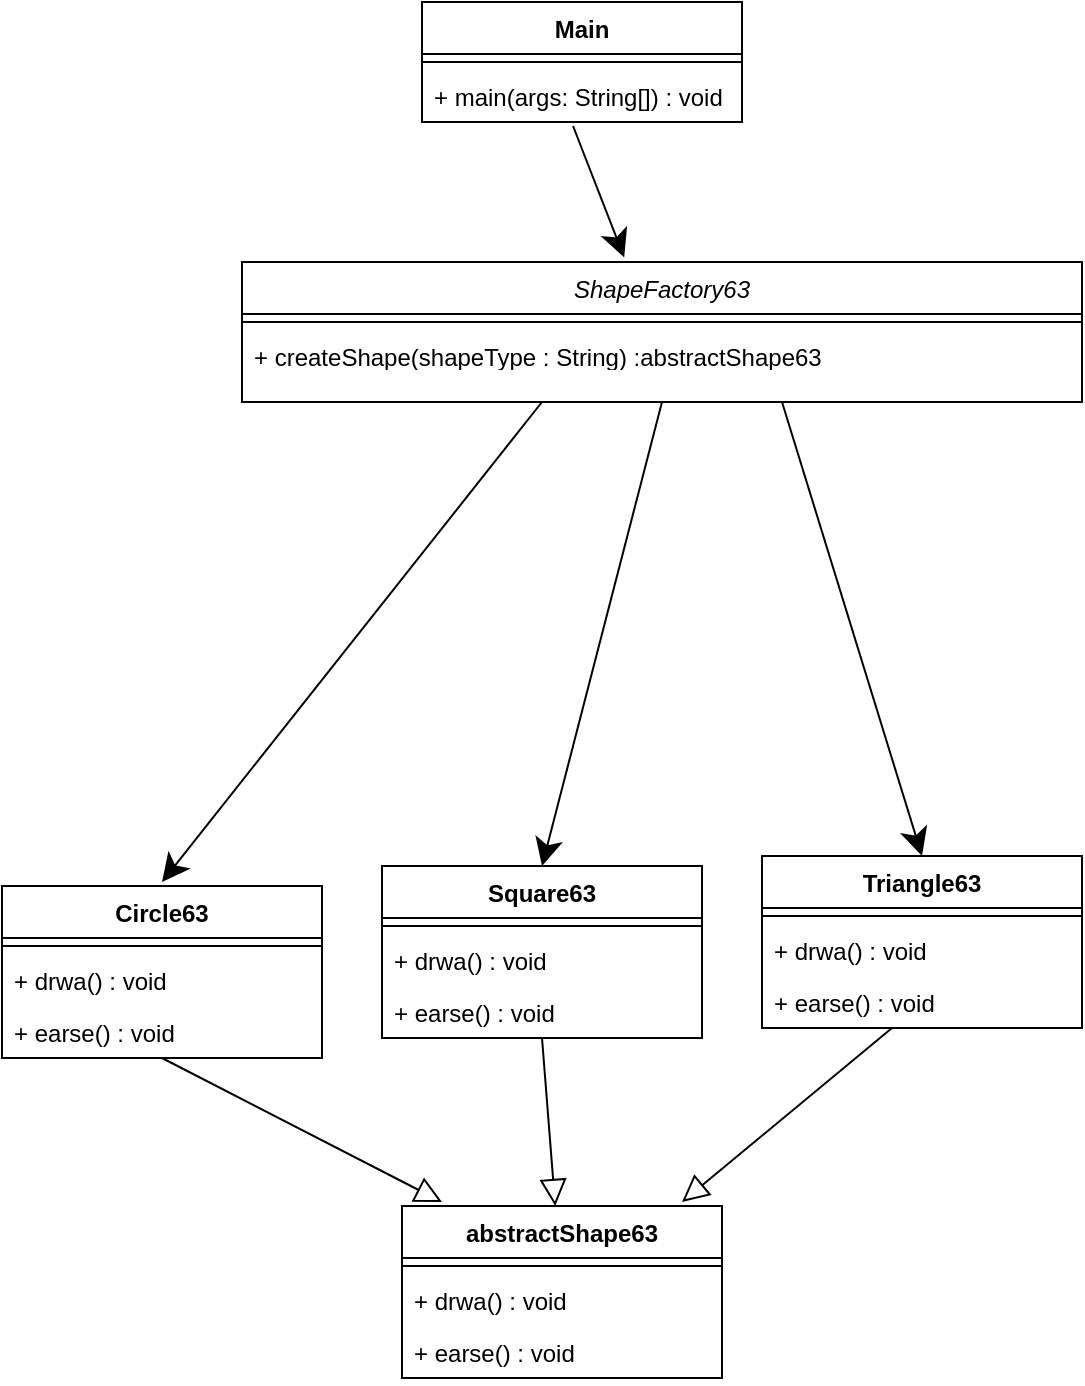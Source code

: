 <mxfile version="22.0.4" type="github">
  <diagram id="C5RBs43oDa-KdzZeNtuy" name="Page-1">
    <mxGraphModel dx="1426" dy="1920" grid="1" gridSize="10" guides="1" tooltips="1" connect="1" arrows="1" fold="1" page="1" pageScale="1" pageWidth="827" pageHeight="1169" math="0" shadow="0">
      <root>
        <mxCell id="WIyWlLk6GJQsqaUBKTNV-0" />
        <mxCell id="WIyWlLk6GJQsqaUBKTNV-1" parent="WIyWlLk6GJQsqaUBKTNV-0" />
        <mxCell id="zkfFHV4jXpPFQw0GAbJ--0" value="ShapeFactory63" style="swimlane;fontStyle=2;align=center;verticalAlign=top;childLayout=stackLayout;horizontal=1;startSize=26;horizontalStack=0;resizeParent=1;resizeLast=0;collapsible=1;marginBottom=0;rounded=0;shadow=0;strokeWidth=1;" parent="WIyWlLk6GJQsqaUBKTNV-1" vertex="1">
          <mxGeometry x="290" y="70" width="420" height="70" as="geometry">
            <mxRectangle x="230" y="140" width="160" height="26" as="alternateBounds" />
          </mxGeometry>
        </mxCell>
        <mxCell id="zkfFHV4jXpPFQw0GAbJ--4" value="" style="line;html=1;strokeWidth=1;align=left;verticalAlign=middle;spacingTop=-1;spacingLeft=3;spacingRight=3;rotatable=0;labelPosition=right;points=[];portConstraint=eastwest;" parent="zkfFHV4jXpPFQw0GAbJ--0" vertex="1">
          <mxGeometry y="26" width="420" height="8" as="geometry" />
        </mxCell>
        <mxCell id="zkfFHV4jXpPFQw0GAbJ--5" value="+ createShape(shapeType : String) :abstractShape63&#xa;Shape63" style="text;align=left;verticalAlign=top;spacingLeft=4;spacingRight=4;overflow=hidden;rotatable=0;points=[[0,0.5],[1,0.5]];portConstraint=eastwest;" parent="zkfFHV4jXpPFQw0GAbJ--0" vertex="1">
          <mxGeometry y="34" width="420" height="16" as="geometry" />
        </mxCell>
        <mxCell id="AALVpicyw3pdrmB-35He-4" value="Square63" style="swimlane;fontStyle=1;align=center;verticalAlign=top;childLayout=stackLayout;horizontal=1;startSize=26;horizontalStack=0;resizeParent=1;resizeParentMax=0;resizeLast=0;collapsible=1;marginBottom=0;whiteSpace=wrap;html=1;" vertex="1" parent="WIyWlLk6GJQsqaUBKTNV-1">
          <mxGeometry x="360" y="372" width="160" height="86" as="geometry" />
        </mxCell>
        <mxCell id="AALVpicyw3pdrmB-35He-6" value="" style="line;strokeWidth=1;fillColor=none;align=left;verticalAlign=middle;spacingTop=-1;spacingLeft=3;spacingRight=3;rotatable=0;labelPosition=right;points=[];portConstraint=eastwest;strokeColor=inherit;" vertex="1" parent="AALVpicyw3pdrmB-35He-4">
          <mxGeometry y="26" width="160" height="8" as="geometry" />
        </mxCell>
        <mxCell id="AALVpicyw3pdrmB-35He-7" value="+ drwa() : void" style="text;strokeColor=none;fillColor=none;align=left;verticalAlign=top;spacingLeft=4;spacingRight=4;overflow=hidden;rotatable=0;points=[[0,0.5],[1,0.5]];portConstraint=eastwest;whiteSpace=wrap;html=1;" vertex="1" parent="AALVpicyw3pdrmB-35He-4">
          <mxGeometry y="34" width="160" height="26" as="geometry" />
        </mxCell>
        <mxCell id="AALVpicyw3pdrmB-35He-8" value="+ earse() : void" style="text;strokeColor=none;fillColor=none;align=left;verticalAlign=top;spacingLeft=4;spacingRight=4;overflow=hidden;rotatable=0;points=[[0,0.5],[1,0.5]];portConstraint=eastwest;whiteSpace=wrap;html=1;" vertex="1" parent="AALVpicyw3pdrmB-35He-4">
          <mxGeometry y="60" width="160" height="26" as="geometry" />
        </mxCell>
        <mxCell id="AALVpicyw3pdrmB-35He-14" value="Triangle63" style="swimlane;fontStyle=1;align=center;verticalAlign=top;childLayout=stackLayout;horizontal=1;startSize=26;horizontalStack=0;resizeParent=1;resizeParentMax=0;resizeLast=0;collapsible=1;marginBottom=0;whiteSpace=wrap;html=1;" vertex="1" parent="WIyWlLk6GJQsqaUBKTNV-1">
          <mxGeometry x="550" y="367" width="160" height="86" as="geometry" />
        </mxCell>
        <mxCell id="AALVpicyw3pdrmB-35He-15" value="" style="line;strokeWidth=1;fillColor=none;align=left;verticalAlign=middle;spacingTop=-1;spacingLeft=3;spacingRight=3;rotatable=0;labelPosition=right;points=[];portConstraint=eastwest;strokeColor=inherit;" vertex="1" parent="AALVpicyw3pdrmB-35He-14">
          <mxGeometry y="26" width="160" height="8" as="geometry" />
        </mxCell>
        <mxCell id="AALVpicyw3pdrmB-35He-16" value="+ drwa() : void" style="text;strokeColor=none;fillColor=none;align=left;verticalAlign=top;spacingLeft=4;spacingRight=4;overflow=hidden;rotatable=0;points=[[0,0.5],[1,0.5]];portConstraint=eastwest;whiteSpace=wrap;html=1;" vertex="1" parent="AALVpicyw3pdrmB-35He-14">
          <mxGeometry y="34" width="160" height="26" as="geometry" />
        </mxCell>
        <mxCell id="AALVpicyw3pdrmB-35He-17" value="+ earse() : void" style="text;strokeColor=none;fillColor=none;align=left;verticalAlign=top;spacingLeft=4;spacingRight=4;overflow=hidden;rotatable=0;points=[[0,0.5],[1,0.5]];portConstraint=eastwest;whiteSpace=wrap;html=1;" vertex="1" parent="AALVpicyw3pdrmB-35He-14">
          <mxGeometry y="60" width="160" height="26" as="geometry" />
        </mxCell>
        <mxCell id="AALVpicyw3pdrmB-35He-18" value="Main" style="swimlane;fontStyle=1;align=center;verticalAlign=top;childLayout=stackLayout;horizontal=1;startSize=26;horizontalStack=0;resizeParent=1;resizeParentMax=0;resizeLast=0;collapsible=1;marginBottom=0;whiteSpace=wrap;html=1;" vertex="1" parent="WIyWlLk6GJQsqaUBKTNV-1">
          <mxGeometry x="380" y="-60" width="160" height="60" as="geometry" />
        </mxCell>
        <mxCell id="AALVpicyw3pdrmB-35He-20" value="" style="line;strokeWidth=1;fillColor=none;align=left;verticalAlign=middle;spacingTop=-1;spacingLeft=3;spacingRight=3;rotatable=0;labelPosition=right;points=[];portConstraint=eastwest;strokeColor=inherit;" vertex="1" parent="AALVpicyw3pdrmB-35He-18">
          <mxGeometry y="26" width="160" height="8" as="geometry" />
        </mxCell>
        <mxCell id="AALVpicyw3pdrmB-35He-21" value="+ main(args: String[]) : void" style="text;strokeColor=none;fillColor=none;align=left;verticalAlign=top;spacingLeft=4;spacingRight=4;overflow=hidden;rotatable=0;points=[[0,0.5],[1,0.5]];portConstraint=eastwest;whiteSpace=wrap;html=1;" vertex="1" parent="AALVpicyw3pdrmB-35He-18">
          <mxGeometry y="34" width="160" height="26" as="geometry" />
        </mxCell>
        <mxCell id="AALVpicyw3pdrmB-35He-22" value="" style="endArrow=classic;html=1;rounded=0;entryX=0.455;entryY=-0.033;entryDx=0;entryDy=0;entryPerimeter=0;exitX=0.472;exitY=1.077;exitDx=0;exitDy=0;exitPerimeter=0;endSize=11;" edge="1" parent="WIyWlLk6GJQsqaUBKTNV-1" source="AALVpicyw3pdrmB-35He-21" target="zkfFHV4jXpPFQw0GAbJ--0">
          <mxGeometry width="50" height="50" relative="1" as="geometry">
            <mxPoint x="410" y="430" as="sourcePoint" />
            <mxPoint x="460" y="380" as="targetPoint" />
          </mxGeometry>
        </mxCell>
        <mxCell id="AALVpicyw3pdrmB-35He-23" value="" style="endArrow=classic;html=1;rounded=0;entryX=0.5;entryY=0;entryDx=0;entryDy=0;endSize=11;" edge="1" parent="WIyWlLk6GJQsqaUBKTNV-1">
          <mxGeometry width="50" height="50" relative="1" as="geometry">
            <mxPoint x="440" y="140" as="sourcePoint" />
            <mxPoint x="250.0" y="380" as="targetPoint" />
          </mxGeometry>
        </mxCell>
        <mxCell id="AALVpicyw3pdrmB-35He-24" value="" style="endArrow=classic;html=1;rounded=0;entryX=0.5;entryY=0;entryDx=0;entryDy=0;exitX=0.5;exitY=1;exitDx=0;exitDy=0;endSize=11;" edge="1" parent="WIyWlLk6GJQsqaUBKTNV-1" source="zkfFHV4jXpPFQw0GAbJ--0" target="AALVpicyw3pdrmB-35He-4">
          <mxGeometry width="50" height="50" relative="1" as="geometry">
            <mxPoint x="490" y="150" as="sourcePoint" />
            <mxPoint x="260" y="390" as="targetPoint" />
          </mxGeometry>
        </mxCell>
        <mxCell id="AALVpicyw3pdrmB-35He-25" value="" style="endArrow=classic;html=1;rounded=0;entryX=0.5;entryY=0;entryDx=0;entryDy=0;endSize=11;" edge="1" parent="WIyWlLk6GJQsqaUBKTNV-1" target="AALVpicyw3pdrmB-35He-14">
          <mxGeometry width="50" height="50" relative="1" as="geometry">
            <mxPoint x="560" y="140" as="sourcePoint" />
            <mxPoint x="270" y="400" as="targetPoint" />
          </mxGeometry>
        </mxCell>
        <mxCell id="AALVpicyw3pdrmB-35He-27" value="Circle63" style="swimlane;fontStyle=1;align=center;verticalAlign=top;childLayout=stackLayout;horizontal=1;startSize=26;horizontalStack=0;resizeParent=1;resizeParentMax=0;resizeLast=0;collapsible=1;marginBottom=0;whiteSpace=wrap;html=1;" vertex="1" parent="WIyWlLk6GJQsqaUBKTNV-1">
          <mxGeometry x="170" y="382" width="160" height="86" as="geometry" />
        </mxCell>
        <mxCell id="AALVpicyw3pdrmB-35He-28" value="" style="line;strokeWidth=1;fillColor=none;align=left;verticalAlign=middle;spacingTop=-1;spacingLeft=3;spacingRight=3;rotatable=0;labelPosition=right;points=[];portConstraint=eastwest;strokeColor=inherit;" vertex="1" parent="AALVpicyw3pdrmB-35He-27">
          <mxGeometry y="26" width="160" height="8" as="geometry" />
        </mxCell>
        <mxCell id="AALVpicyw3pdrmB-35He-29" value="+ drwa() : void" style="text;strokeColor=none;fillColor=none;align=left;verticalAlign=top;spacingLeft=4;spacingRight=4;overflow=hidden;rotatable=0;points=[[0,0.5],[1,0.5]];portConstraint=eastwest;whiteSpace=wrap;html=1;" vertex="1" parent="AALVpicyw3pdrmB-35He-27">
          <mxGeometry y="34" width="160" height="26" as="geometry" />
        </mxCell>
        <mxCell id="AALVpicyw3pdrmB-35He-30" value="+ earse() : void" style="text;strokeColor=none;fillColor=none;align=left;verticalAlign=top;spacingLeft=4;spacingRight=4;overflow=hidden;rotatable=0;points=[[0,0.5],[1,0.5]];portConstraint=eastwest;whiteSpace=wrap;html=1;" vertex="1" parent="AALVpicyw3pdrmB-35He-27">
          <mxGeometry y="60" width="160" height="26" as="geometry" />
        </mxCell>
        <mxCell id="AALVpicyw3pdrmB-35He-32" value="" style="endArrow=block;html=1;rounded=0;exitX=0.5;exitY=1;exitDx=0;exitDy=0;entryX=0;entryY=0;entryDx=0;entryDy=0;endFill=0;endSize=11;" edge="1" parent="WIyWlLk6GJQsqaUBKTNV-1">
          <mxGeometry width="50" height="50" relative="1" as="geometry">
            <mxPoint x="250" y="468" as="sourcePoint" />
            <mxPoint x="390" y="540" as="targetPoint" />
          </mxGeometry>
        </mxCell>
        <mxCell id="AALVpicyw3pdrmB-35He-33" value="" style="endArrow=block;html=1;rounded=0;exitX=0.5;exitY=1;exitDx=0;exitDy=0;entryX=0.75;entryY=0;entryDx=0;entryDy=0;endFill=0;endSize=11;" edge="1" parent="WIyWlLk6GJQsqaUBKTNV-1">
          <mxGeometry width="50" height="50" relative="1" as="geometry">
            <mxPoint x="615" y="453" as="sourcePoint" />
            <mxPoint x="510" y="540" as="targetPoint" />
          </mxGeometry>
        </mxCell>
        <mxCell id="AALVpicyw3pdrmB-35He-39" value="" style="endArrow=block;html=1;rounded=0;exitX=0.5;exitY=1;exitDx=0;exitDy=0;endFill=0;endSize=11;" edge="1" parent="WIyWlLk6GJQsqaUBKTNV-1" source="AALVpicyw3pdrmB-35He-4" target="AALVpicyw3pdrmB-35He-35">
          <mxGeometry width="50" height="50" relative="1" as="geometry">
            <mxPoint x="440" y="458" as="sourcePoint" />
            <mxPoint x="470" y="540" as="targetPoint" />
          </mxGeometry>
        </mxCell>
        <mxCell id="AALVpicyw3pdrmB-35He-35" value="abstractShape63" style="swimlane;fontStyle=1;align=center;verticalAlign=top;childLayout=stackLayout;horizontal=1;startSize=26;horizontalStack=0;resizeParent=1;resizeParentMax=0;resizeLast=0;collapsible=1;marginBottom=0;whiteSpace=wrap;html=1;" vertex="1" parent="WIyWlLk6GJQsqaUBKTNV-1">
          <mxGeometry x="370" y="542" width="160" height="86" as="geometry" />
        </mxCell>
        <mxCell id="AALVpicyw3pdrmB-35He-36" value="" style="line;strokeWidth=1;fillColor=none;align=left;verticalAlign=middle;spacingTop=-1;spacingLeft=3;spacingRight=3;rotatable=0;labelPosition=right;points=[];portConstraint=eastwest;strokeColor=inherit;" vertex="1" parent="AALVpicyw3pdrmB-35He-35">
          <mxGeometry y="26" width="160" height="8" as="geometry" />
        </mxCell>
        <mxCell id="AALVpicyw3pdrmB-35He-37" value="+ drwa() : void" style="text;strokeColor=none;fillColor=none;align=left;verticalAlign=top;spacingLeft=4;spacingRight=4;overflow=hidden;rotatable=0;points=[[0,0.5],[1,0.5]];portConstraint=eastwest;whiteSpace=wrap;html=1;" vertex="1" parent="AALVpicyw3pdrmB-35He-35">
          <mxGeometry y="34" width="160" height="26" as="geometry" />
        </mxCell>
        <mxCell id="AALVpicyw3pdrmB-35He-38" value="+ earse() : void" style="text;strokeColor=none;fillColor=none;align=left;verticalAlign=top;spacingLeft=4;spacingRight=4;overflow=hidden;rotatable=0;points=[[0,0.5],[1,0.5]];portConstraint=eastwest;whiteSpace=wrap;html=1;" vertex="1" parent="AALVpicyw3pdrmB-35He-35">
          <mxGeometry y="60" width="160" height="26" as="geometry" />
        </mxCell>
      </root>
    </mxGraphModel>
  </diagram>
</mxfile>
